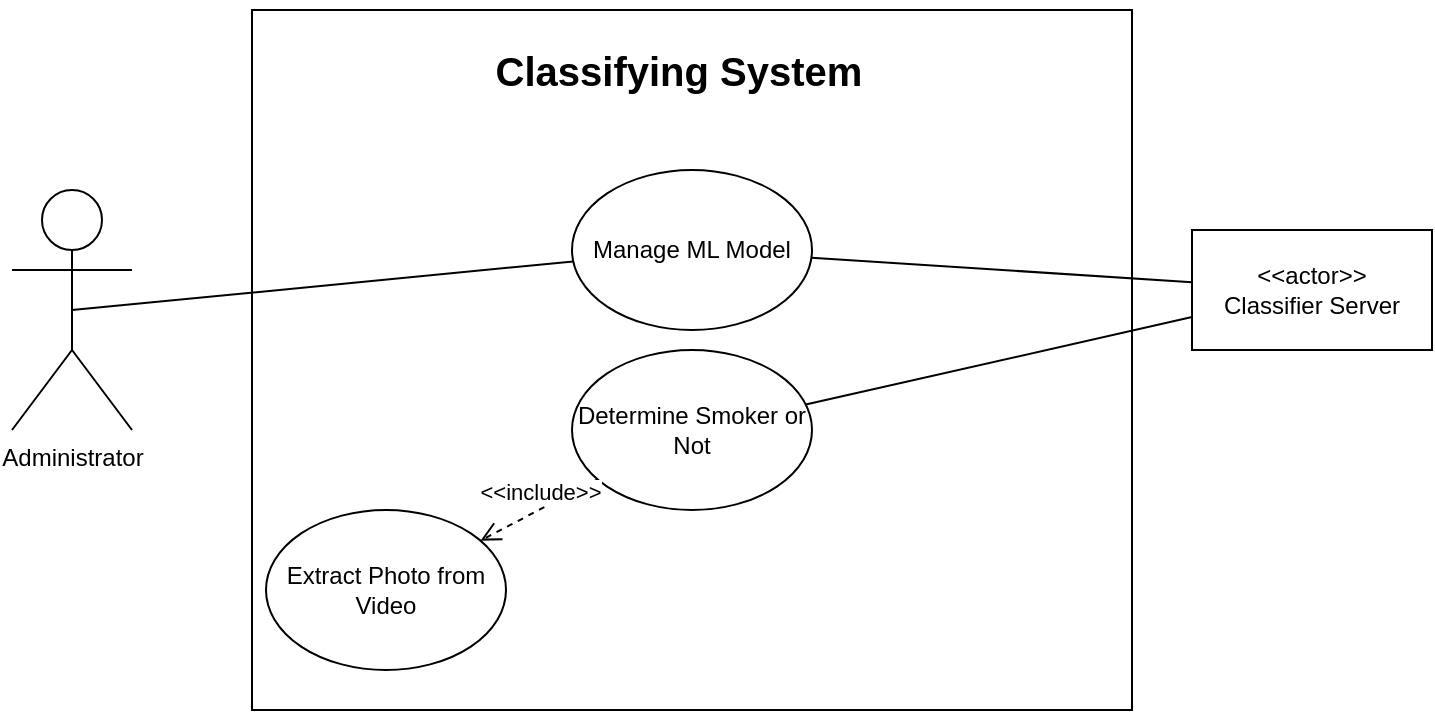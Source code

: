 <mxfile version="10.6.1" type="github"><diagram id="ehRzutV-2FR0XbVqjN3R" name="Page-1"><mxGraphModel dx="754" dy="418" grid="1" gridSize="10" guides="1" tooltips="1" connect="1" arrows="1" fold="1" page="1" pageScale="1" pageWidth="827" pageHeight="1169" math="0" shadow="0"><root><mxCell id="0"/><mxCell id="1" parent="0"/><mxCell id="uoamtDWj_TaJbrKhUdQR-1" value="" style="rounded=0;whiteSpace=wrap;html=1;" parent="1" vertex="1"><mxGeometry x="170" y="250" width="440" height="350" as="geometry"/></mxCell><mxCell id="uoamtDWj_TaJbrKhUdQR-2" value="Administrator" style="shape=umlActor;verticalLabelPosition=bottom;labelBackgroundColor=#ffffff;verticalAlign=top;html=1;outlineConnect=0;" parent="1" vertex="1"><mxGeometry x="50" y="340" width="60" height="120" as="geometry"/></mxCell><mxCell id="uoamtDWj_TaJbrKhUdQR-4" value="&lt;b&gt;&lt;font style=&quot;font-size: 20px&quot;&gt;Classifying System&lt;/font&gt;&lt;/b&gt;" style="text;html=1;strokeColor=none;fillColor=none;align=center;verticalAlign=middle;whiteSpace=wrap;rounded=0;" parent="1" vertex="1"><mxGeometry x="177" y="245" width="413" height="70" as="geometry"/></mxCell><mxCell id="uoamtDWj_TaJbrKhUdQR-6" value="&lt;div&gt;&amp;lt;&amp;lt;actor&amp;gt;&amp;gt;&lt;/div&gt;&lt;div&gt;Classifier Server&lt;br&gt;&lt;/div&gt;" style="rounded=0;whiteSpace=wrap;html=1;" parent="1" vertex="1"><mxGeometry x="640" y="360" width="120" height="60" as="geometry"/></mxCell><mxCell id="uoamtDWj_TaJbrKhUdQR-22" value="Extract Photo from Video" style="ellipse;whiteSpace=wrap;html=1;" parent="1" vertex="1"><mxGeometry x="177" y="500" width="120" height="80" as="geometry"/></mxCell><mxCell id="uoamtDWj_TaJbrKhUdQR-24" value="Determine Smoker or Not" style="ellipse;whiteSpace=wrap;html=1;" parent="1" vertex="1"><mxGeometry x="330" y="420" width="120" height="80" as="geometry"/></mxCell><mxCell id="uoamtDWj_TaJbrKhUdQR-26" value="&amp;lt;&amp;lt;include&amp;gt;&amp;gt;" style="html=1;verticalAlign=bottom;endArrow=open;dashed=1;endSize=8;" parent="1" source="uoamtDWj_TaJbrKhUdQR-24" target="uoamtDWj_TaJbrKhUdQR-22" edge="1"><mxGeometry relative="1" as="geometry"><mxPoint x="358.839" y="329.104" as="sourcePoint"/><mxPoint x="300.939" y="370.758" as="targetPoint"/><mxPoint as="offset"/></mxGeometry></mxCell><mxCell id="uoamtDWj_TaJbrKhUdQR-27" value="" style="endArrow=none;html=1;" parent="1" source="uoamtDWj_TaJbrKhUdQR-24" target="uoamtDWj_TaJbrKhUdQR-6" edge="1"><mxGeometry width="50" height="50" relative="1" as="geometry"><mxPoint x="440" y="370" as="sourcePoint"/><mxPoint x="630" y="445" as="targetPoint"/></mxGeometry></mxCell><mxCell id="uoamtDWj_TaJbrKhUdQR-28" value="Manage ML Model&lt;br&gt;" style="ellipse;whiteSpace=wrap;html=1;" parent="1" vertex="1"><mxGeometry x="330" y="330" width="120" height="80" as="geometry"/></mxCell><mxCell id="uoamtDWj_TaJbrKhUdQR-29" value="" style="endArrow=none;html=1;" parent="1" source="uoamtDWj_TaJbrKhUdQR-28" target="uoamtDWj_TaJbrKhUdQR-6" edge="1"><mxGeometry width="50" height="50" relative="1" as="geometry"><mxPoint x="444.603" y="469.04" as="sourcePoint"/><mxPoint x="650" y="384.645" as="targetPoint"/></mxGeometry></mxCell><mxCell id="uoamtDWj_TaJbrKhUdQR-30" value="" style="endArrow=none;html=1;entryX=0.5;entryY=0.5;entryDx=0;entryDy=0;entryPerimeter=0;" parent="1" source="uoamtDWj_TaJbrKhUdQR-28" target="uoamtDWj_TaJbrKhUdQR-2" edge="1"><mxGeometry width="50" height="50" relative="1" as="geometry"><mxPoint x="454.603" y="479.04" as="sourcePoint"/><mxPoint x="660" y="394.645" as="targetPoint"/></mxGeometry></mxCell></root></mxGraphModel></diagram></mxfile>
